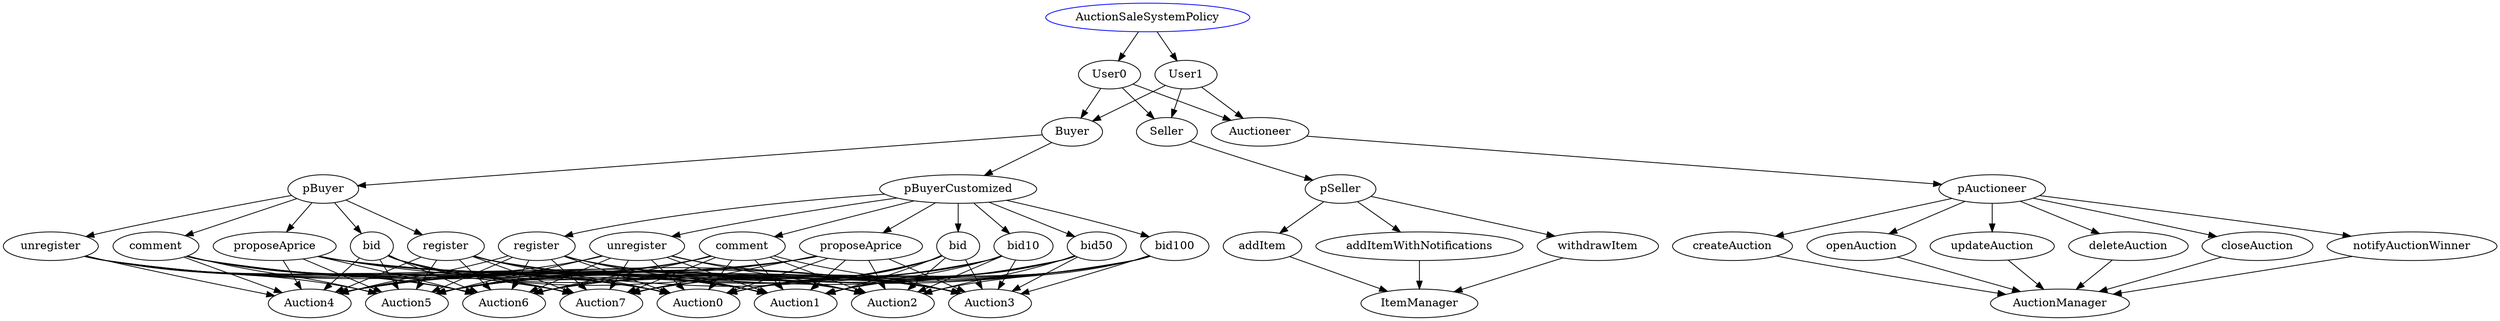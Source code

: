 digraph G { 
AuctionSaleSystemPolicy [color=blue shape=ellipse style=solid label=AuctionSaleSystemPolicy  ];
AuctionSaleSystemPolicyUser0 [color=black shape=ellipse style=solid label=User0  ];
AuctionSaleSystemPolicyUser1 [color=black shape=ellipse style=solid label=User1  ];
AuctionSaleSystemPolicyBuyer [color=black shape=ellipse style=solid label=Buyer  ];
AuctionSaleSystemPolicySeller [color=black shape=ellipse style=solid label=Seller  ];
AuctionSaleSystemPolicyAuctioneer [color=black shape=ellipse style=solid label=Auctioneer  ];
AuctionSaleSystemPolicypBuyer [color=black shape=ellipse style=solid label=pBuyer  ];
AuctionSaleSystemPolicypBuyerCustomized [color=black shape=ellipse style=solid label=pBuyerCustomized  ];
AuctionSaleSystemPolicypSeller [color=black shape=ellipse style=solid label=pSeller  ];
AuctionSaleSystemPolicypAuctioneer [color=black shape=ellipse style=solid label=pAuctioneer  ];
AuctionSaleSystemPolicyAuction0 [color=black shape=ellipse style=solid label=Auction0  ];
AuctionSaleSystemPolicyAuction1 [color=black shape=ellipse style=solid label=Auction1  ];
AuctionSaleSystemPolicyAuction2 [color=black shape=ellipse style=solid label=Auction2  ];
AuctionSaleSystemPolicyAuction3 [color=black shape=ellipse style=solid label=Auction3  ];
AuctionSaleSystemPolicyAuction4 [color=black shape=ellipse style=solid label=Auction4  ];
AuctionSaleSystemPolicyAuction5 [color=black shape=ellipse style=solid label=Auction5  ];
AuctionSaleSystemPolicyAuction6 [color=black shape=ellipse style=solid label=Auction6  ];
AuctionSaleSystemPolicyAuction7 [color=black shape=ellipse style=solid label=Auction7  ];
AuctionSaleSystemPolicyAuctionManager [color=black shape=ellipse style=solid label=AuctionManager  ];
AuctionSaleSystemPolicyItemManager [color=black shape=ellipse style=solid label=ItemManager  ];
AuctionSaleSystemPolicypBuyerbid [color=black shape=ellipse style=solid label=bid  ];
AuctionSaleSystemPolicypBuyerregister [color=black shape=ellipse style=solid label=register  ];
AuctionSaleSystemPolicypBuyerunregister [color=black shape=ellipse style=solid label=unregister  ];
AuctionSaleSystemPolicypBuyercomment [color=black shape=ellipse style=solid label=comment  ];
AuctionSaleSystemPolicypBuyerproposeAprice [color=black shape=ellipse style=solid label=proposeAprice  ];
AuctionSaleSystemPolicypBuyerCustomizedbid [color=black shape=ellipse style=solid label=bid  ];
AuctionSaleSystemPolicypBuyerCustomizedbid10 [color=black shape=ellipse style=solid label=bid10  ];
AuctionSaleSystemPolicypBuyerCustomizedbid50 [color=black shape=ellipse style=solid label=bid50  ];
AuctionSaleSystemPolicypBuyerCustomizedbid100 [color=black shape=ellipse style=solid label=bid100  ];
AuctionSaleSystemPolicypBuyerCustomizedregister [color=black shape=ellipse style=solid label=register  ];
AuctionSaleSystemPolicypBuyerCustomizedunregister [color=black shape=ellipse style=solid label=unregister  ];
AuctionSaleSystemPolicypBuyerCustomizedcomment [color=black shape=ellipse style=solid label=comment  ];
AuctionSaleSystemPolicypBuyerCustomizedproposeAprice [color=black shape=ellipse style=solid label=proposeAprice  ];
AuctionSaleSystemPolicypSelleraddItem [color=black shape=ellipse style=solid label=addItem  ];
AuctionSaleSystemPolicypSelleraddItemWithNotifications [color=black shape=ellipse style=solid label=addItemWithNotifications  ];
AuctionSaleSystemPolicypSellerwithdrawItem [color=black shape=ellipse style=solid label=withdrawItem  ];
AuctionSaleSystemPolicypAuctioneercreateAuction [color=black shape=ellipse style=solid label=createAuction  ];
AuctionSaleSystemPolicypAuctioneeropenAuction [color=black shape=ellipse style=solid label=openAuction  ];
AuctionSaleSystemPolicypAuctioneerupdateAuction [color=black shape=ellipse style=solid label=updateAuction  ];
AuctionSaleSystemPolicypAuctioneerdeleteAuction [color=black shape=ellipse style=solid label=deleteAuction  ];
AuctionSaleSystemPolicypAuctioneercloseAuction [color=black shape=ellipse style=solid label=closeAuction  ];
AuctionSaleSystemPolicypAuctioneernotifyAuctionWinner [color=black shape=ellipse style=solid label=notifyAuctionWinner  ];
AuctionSaleSystemPolicy -> AuctionSaleSystemPolicyUser0[constraint=true color=black style=solid];
AuctionSaleSystemPolicyUser0 -> AuctionSaleSystemPolicyBuyer[constraint=true color=black style=solid];
AuctionSaleSystemPolicyUser0 -> AuctionSaleSystemPolicySeller[constraint=true color=black style=solid];
AuctionSaleSystemPolicyUser0 -> AuctionSaleSystemPolicyAuctioneer[constraint=true color=black style=solid];
AuctionSaleSystemPolicy -> AuctionSaleSystemPolicyUser1[constraint=true color=black style=solid];
AuctionSaleSystemPolicyUser1 -> AuctionSaleSystemPolicyBuyer[constraint=true color=black style=solid];
AuctionSaleSystemPolicyUser1 -> AuctionSaleSystemPolicySeller[constraint=true color=black style=solid];
AuctionSaleSystemPolicyUser1 -> AuctionSaleSystemPolicyAuctioneer[constraint=true color=black style=solid];
AuctionSaleSystemPolicyBuyer -> AuctionSaleSystemPolicypBuyer[constraint=true color=black style=solid];
AuctionSaleSystemPolicyBuyer -> AuctionSaleSystemPolicypBuyerCustomized[constraint=true color=black style=solid];
AuctionSaleSystemPolicySeller -> AuctionSaleSystemPolicypSeller[constraint=true color=black style=solid];
AuctionSaleSystemPolicyAuctioneer -> AuctionSaleSystemPolicypAuctioneer[constraint=true color=black style=solid];
AuctionSaleSystemPolicypBuyer -> AuctionSaleSystemPolicypBuyerbid[constraint=true color=black style=solid];
AuctionSaleSystemPolicypBuyer -> AuctionSaleSystemPolicypBuyerregister[constraint=true color=black style=solid];
AuctionSaleSystemPolicypBuyer -> AuctionSaleSystemPolicypBuyerunregister[constraint=true color=black style=solid];
AuctionSaleSystemPolicypBuyer -> AuctionSaleSystemPolicypBuyercomment[constraint=true color=black style=solid];
AuctionSaleSystemPolicypBuyer -> AuctionSaleSystemPolicypBuyerproposeAprice[constraint=true color=black style=solid];
AuctionSaleSystemPolicypBuyerbid -> AuctionSaleSystemPolicyAuction0[constraint=true color=black style=solid];
AuctionSaleSystemPolicypBuyerbid -> AuctionSaleSystemPolicyAuction1[constraint=true color=black style=solid];
AuctionSaleSystemPolicypBuyerbid -> AuctionSaleSystemPolicyAuction2[constraint=true color=black style=solid];
AuctionSaleSystemPolicypBuyerbid -> AuctionSaleSystemPolicyAuction3[constraint=true color=black style=solid];
AuctionSaleSystemPolicypBuyerbid -> AuctionSaleSystemPolicyAuction4[constraint=true color=black style=solid];
AuctionSaleSystemPolicypBuyerbid -> AuctionSaleSystemPolicyAuction5[constraint=true color=black style=solid];
AuctionSaleSystemPolicypBuyerbid -> AuctionSaleSystemPolicyAuction6[constraint=true color=black style=solid];
AuctionSaleSystemPolicypBuyerbid -> AuctionSaleSystemPolicyAuction7[constraint=true color=black style=solid];
AuctionSaleSystemPolicypBuyerregister -> AuctionSaleSystemPolicyAuction0[constraint=true color=black style=solid];
AuctionSaleSystemPolicypBuyerregister -> AuctionSaleSystemPolicyAuction1[constraint=true color=black style=solid];
AuctionSaleSystemPolicypBuyerregister -> AuctionSaleSystemPolicyAuction2[constraint=true color=black style=solid];
AuctionSaleSystemPolicypBuyerregister -> AuctionSaleSystemPolicyAuction3[constraint=true color=black style=solid];
AuctionSaleSystemPolicypBuyerregister -> AuctionSaleSystemPolicyAuction4[constraint=true color=black style=solid];
AuctionSaleSystemPolicypBuyerregister -> AuctionSaleSystemPolicyAuction5[constraint=true color=black style=solid];
AuctionSaleSystemPolicypBuyerregister -> AuctionSaleSystemPolicyAuction6[constraint=true color=black style=solid];
AuctionSaleSystemPolicypBuyerregister -> AuctionSaleSystemPolicyAuction7[constraint=true color=black style=solid];
AuctionSaleSystemPolicypBuyerunregister -> AuctionSaleSystemPolicyAuction0[constraint=true color=black style=solid];
AuctionSaleSystemPolicypBuyerunregister -> AuctionSaleSystemPolicyAuction1[constraint=true color=black style=solid];
AuctionSaleSystemPolicypBuyerunregister -> AuctionSaleSystemPolicyAuction2[constraint=true color=black style=solid];
AuctionSaleSystemPolicypBuyerunregister -> AuctionSaleSystemPolicyAuction3[constraint=true color=black style=solid];
AuctionSaleSystemPolicypBuyerunregister -> AuctionSaleSystemPolicyAuction4[constraint=true color=black style=solid];
AuctionSaleSystemPolicypBuyerunregister -> AuctionSaleSystemPolicyAuction5[constraint=true color=black style=solid];
AuctionSaleSystemPolicypBuyerunregister -> AuctionSaleSystemPolicyAuction6[constraint=true color=black style=solid];
AuctionSaleSystemPolicypBuyerunregister -> AuctionSaleSystemPolicyAuction7[constraint=true color=black style=solid];
AuctionSaleSystemPolicypBuyercomment -> AuctionSaleSystemPolicyAuction0[constraint=true color=black style=solid];
AuctionSaleSystemPolicypBuyercomment -> AuctionSaleSystemPolicyAuction1[constraint=true color=black style=solid];
AuctionSaleSystemPolicypBuyercomment -> AuctionSaleSystemPolicyAuction2[constraint=true color=black style=solid];
AuctionSaleSystemPolicypBuyercomment -> AuctionSaleSystemPolicyAuction3[constraint=true color=black style=solid];
AuctionSaleSystemPolicypBuyercomment -> AuctionSaleSystemPolicyAuction4[constraint=true color=black style=solid];
AuctionSaleSystemPolicypBuyercomment -> AuctionSaleSystemPolicyAuction5[constraint=true color=black style=solid];
AuctionSaleSystemPolicypBuyercomment -> AuctionSaleSystemPolicyAuction6[constraint=true color=black style=solid];
AuctionSaleSystemPolicypBuyercomment -> AuctionSaleSystemPolicyAuction7[constraint=true color=black style=solid];
AuctionSaleSystemPolicypBuyerproposeAprice -> AuctionSaleSystemPolicyAuction0[constraint=true color=black style=solid];
AuctionSaleSystemPolicypBuyerproposeAprice -> AuctionSaleSystemPolicyAuction1[constraint=true color=black style=solid];
AuctionSaleSystemPolicypBuyerproposeAprice -> AuctionSaleSystemPolicyAuction2[constraint=true color=black style=solid];
AuctionSaleSystemPolicypBuyerproposeAprice -> AuctionSaleSystemPolicyAuction3[constraint=true color=black style=solid];
AuctionSaleSystemPolicypBuyerproposeAprice -> AuctionSaleSystemPolicyAuction4[constraint=true color=black style=solid];
AuctionSaleSystemPolicypBuyerproposeAprice -> AuctionSaleSystemPolicyAuction5[constraint=true color=black style=solid];
AuctionSaleSystemPolicypBuyerproposeAprice -> AuctionSaleSystemPolicyAuction6[constraint=true color=black style=solid];
AuctionSaleSystemPolicypBuyerproposeAprice -> AuctionSaleSystemPolicyAuction7[constraint=true color=black style=solid];
AuctionSaleSystemPolicypBuyerCustomized -> AuctionSaleSystemPolicypBuyerCustomizedbid[constraint=true color=black style=solid];
AuctionSaleSystemPolicypBuyerCustomized -> AuctionSaleSystemPolicypBuyerCustomizedbid10[constraint=true color=black style=solid];
AuctionSaleSystemPolicypBuyerCustomized -> AuctionSaleSystemPolicypBuyerCustomizedbid50[constraint=true color=black style=solid];
AuctionSaleSystemPolicypBuyerCustomized -> AuctionSaleSystemPolicypBuyerCustomizedbid100[constraint=true color=black style=solid];
AuctionSaleSystemPolicypBuyerCustomized -> AuctionSaleSystemPolicypBuyerCustomizedregister[constraint=true color=black style=solid];
AuctionSaleSystemPolicypBuyerCustomized -> AuctionSaleSystemPolicypBuyerCustomizedunregister[constraint=true color=black style=solid];
AuctionSaleSystemPolicypBuyerCustomized -> AuctionSaleSystemPolicypBuyerCustomizedcomment[constraint=true color=black style=solid];
AuctionSaleSystemPolicypBuyerCustomized -> AuctionSaleSystemPolicypBuyerCustomizedproposeAprice[constraint=true color=black style=solid];
AuctionSaleSystemPolicypBuyerCustomizedbid -> AuctionSaleSystemPolicyAuction0[constraint=true color=black style=solid];
AuctionSaleSystemPolicypBuyerCustomizedbid -> AuctionSaleSystemPolicyAuction1[constraint=true color=black style=solid];
AuctionSaleSystemPolicypBuyerCustomizedbid -> AuctionSaleSystemPolicyAuction2[constraint=true color=black style=solid];
AuctionSaleSystemPolicypBuyerCustomizedbid -> AuctionSaleSystemPolicyAuction3[constraint=true color=black style=solid];
AuctionSaleSystemPolicypBuyerCustomizedbid -> AuctionSaleSystemPolicyAuction4[constraint=true color=black style=solid];
AuctionSaleSystemPolicypBuyerCustomizedbid -> AuctionSaleSystemPolicyAuction5[constraint=true color=black style=solid];
AuctionSaleSystemPolicypBuyerCustomizedbid -> AuctionSaleSystemPolicyAuction6[constraint=true color=black style=solid];
AuctionSaleSystemPolicypBuyerCustomizedbid -> AuctionSaleSystemPolicyAuction7[constraint=true color=black style=solid];
AuctionSaleSystemPolicypBuyerCustomizedbid10 -> AuctionSaleSystemPolicyAuction0[constraint=true color=black style=solid];
AuctionSaleSystemPolicypBuyerCustomizedbid10 -> AuctionSaleSystemPolicyAuction1[constraint=true color=black style=solid];
AuctionSaleSystemPolicypBuyerCustomizedbid10 -> AuctionSaleSystemPolicyAuction2[constraint=true color=black style=solid];
AuctionSaleSystemPolicypBuyerCustomizedbid10 -> AuctionSaleSystemPolicyAuction3[constraint=true color=black style=solid];
AuctionSaleSystemPolicypBuyerCustomizedbid10 -> AuctionSaleSystemPolicyAuction4[constraint=true color=black style=solid];
AuctionSaleSystemPolicypBuyerCustomizedbid10 -> AuctionSaleSystemPolicyAuction5[constraint=true color=black style=solid];
AuctionSaleSystemPolicypBuyerCustomizedbid10 -> AuctionSaleSystemPolicyAuction6[constraint=true color=black style=solid];
AuctionSaleSystemPolicypBuyerCustomizedbid10 -> AuctionSaleSystemPolicyAuction7[constraint=true color=black style=solid];
AuctionSaleSystemPolicypBuyerCustomizedbid50 -> AuctionSaleSystemPolicyAuction0[constraint=true color=black style=solid];
AuctionSaleSystemPolicypBuyerCustomizedbid50 -> AuctionSaleSystemPolicyAuction1[constraint=true color=black style=solid];
AuctionSaleSystemPolicypBuyerCustomizedbid50 -> AuctionSaleSystemPolicyAuction2[constraint=true color=black style=solid];
AuctionSaleSystemPolicypBuyerCustomizedbid50 -> AuctionSaleSystemPolicyAuction3[constraint=true color=black style=solid];
AuctionSaleSystemPolicypBuyerCustomizedbid50 -> AuctionSaleSystemPolicyAuction4[constraint=true color=black style=solid];
AuctionSaleSystemPolicypBuyerCustomizedbid50 -> AuctionSaleSystemPolicyAuction5[constraint=true color=black style=solid];
AuctionSaleSystemPolicypBuyerCustomizedbid50 -> AuctionSaleSystemPolicyAuction6[constraint=true color=black style=solid];
AuctionSaleSystemPolicypBuyerCustomizedbid50 -> AuctionSaleSystemPolicyAuction7[constraint=true color=black style=solid];
AuctionSaleSystemPolicypBuyerCustomizedbid100 -> AuctionSaleSystemPolicyAuction0[constraint=true color=black style=solid];
AuctionSaleSystemPolicypBuyerCustomizedbid100 -> AuctionSaleSystemPolicyAuction1[constraint=true color=black style=solid];
AuctionSaleSystemPolicypBuyerCustomizedbid100 -> AuctionSaleSystemPolicyAuction2[constraint=true color=black style=solid];
AuctionSaleSystemPolicypBuyerCustomizedbid100 -> AuctionSaleSystemPolicyAuction3[constraint=true color=black style=solid];
AuctionSaleSystemPolicypBuyerCustomizedbid100 -> AuctionSaleSystemPolicyAuction4[constraint=true color=black style=solid];
AuctionSaleSystemPolicypBuyerCustomizedbid100 -> AuctionSaleSystemPolicyAuction5[constraint=true color=black style=solid];
AuctionSaleSystemPolicypBuyerCustomizedbid100 -> AuctionSaleSystemPolicyAuction6[constraint=true color=black style=solid];
AuctionSaleSystemPolicypBuyerCustomizedbid100 -> AuctionSaleSystemPolicyAuction7[constraint=true color=black style=solid];
AuctionSaleSystemPolicypBuyerCustomizedregister -> AuctionSaleSystemPolicyAuction0[constraint=true color=black style=solid];
AuctionSaleSystemPolicypBuyerCustomizedregister -> AuctionSaleSystemPolicyAuction1[constraint=true color=black style=solid];
AuctionSaleSystemPolicypBuyerCustomizedregister -> AuctionSaleSystemPolicyAuction2[constraint=true color=black style=solid];
AuctionSaleSystemPolicypBuyerCustomizedregister -> AuctionSaleSystemPolicyAuction3[constraint=true color=black style=solid];
AuctionSaleSystemPolicypBuyerCustomizedregister -> AuctionSaleSystemPolicyAuction4[constraint=true color=black style=solid];
AuctionSaleSystemPolicypBuyerCustomizedregister -> AuctionSaleSystemPolicyAuction5[constraint=true color=black style=solid];
AuctionSaleSystemPolicypBuyerCustomizedregister -> AuctionSaleSystemPolicyAuction6[constraint=true color=black style=solid];
AuctionSaleSystemPolicypBuyerCustomizedregister -> AuctionSaleSystemPolicyAuction7[constraint=true color=black style=solid];
AuctionSaleSystemPolicypBuyerCustomizedunregister -> AuctionSaleSystemPolicyAuction0[constraint=true color=black style=solid];
AuctionSaleSystemPolicypBuyerCustomizedunregister -> AuctionSaleSystemPolicyAuction1[constraint=true color=black style=solid];
AuctionSaleSystemPolicypBuyerCustomizedunregister -> AuctionSaleSystemPolicyAuction2[constraint=true color=black style=solid];
AuctionSaleSystemPolicypBuyerCustomizedunregister -> AuctionSaleSystemPolicyAuction3[constraint=true color=black style=solid];
AuctionSaleSystemPolicypBuyerCustomizedunregister -> AuctionSaleSystemPolicyAuction4[constraint=true color=black style=solid];
AuctionSaleSystemPolicypBuyerCustomizedunregister -> AuctionSaleSystemPolicyAuction5[constraint=true color=black style=solid];
AuctionSaleSystemPolicypBuyerCustomizedunregister -> AuctionSaleSystemPolicyAuction6[constraint=true color=black style=solid];
AuctionSaleSystemPolicypBuyerCustomizedunregister -> AuctionSaleSystemPolicyAuction7[constraint=true color=black style=solid];
AuctionSaleSystemPolicypBuyerCustomizedcomment -> AuctionSaleSystemPolicyAuction0[constraint=true color=black style=solid];
AuctionSaleSystemPolicypBuyerCustomizedcomment -> AuctionSaleSystemPolicyAuction1[constraint=true color=black style=solid];
AuctionSaleSystemPolicypBuyerCustomizedcomment -> AuctionSaleSystemPolicyAuction2[constraint=true color=black style=solid];
AuctionSaleSystemPolicypBuyerCustomizedcomment -> AuctionSaleSystemPolicyAuction3[constraint=true color=black style=solid];
AuctionSaleSystemPolicypBuyerCustomizedcomment -> AuctionSaleSystemPolicyAuction4[constraint=true color=black style=solid];
AuctionSaleSystemPolicypBuyerCustomizedcomment -> AuctionSaleSystemPolicyAuction5[constraint=true color=black style=solid];
AuctionSaleSystemPolicypBuyerCustomizedcomment -> AuctionSaleSystemPolicyAuction6[constraint=true color=black style=solid];
AuctionSaleSystemPolicypBuyerCustomizedcomment -> AuctionSaleSystemPolicyAuction7[constraint=true color=black style=solid];
AuctionSaleSystemPolicypBuyerCustomizedproposeAprice -> AuctionSaleSystemPolicyAuction0[constraint=true color=black style=solid];
AuctionSaleSystemPolicypBuyerCustomizedproposeAprice -> AuctionSaleSystemPolicyAuction1[constraint=true color=black style=solid];
AuctionSaleSystemPolicypBuyerCustomizedproposeAprice -> AuctionSaleSystemPolicyAuction2[constraint=true color=black style=solid];
AuctionSaleSystemPolicypBuyerCustomizedproposeAprice -> AuctionSaleSystemPolicyAuction3[constraint=true color=black style=solid];
AuctionSaleSystemPolicypBuyerCustomizedproposeAprice -> AuctionSaleSystemPolicyAuction4[constraint=true color=black style=solid];
AuctionSaleSystemPolicypBuyerCustomizedproposeAprice -> AuctionSaleSystemPolicyAuction5[constraint=true color=black style=solid];
AuctionSaleSystemPolicypBuyerCustomizedproposeAprice -> AuctionSaleSystemPolicyAuction6[constraint=true color=black style=solid];
AuctionSaleSystemPolicypBuyerCustomizedproposeAprice -> AuctionSaleSystemPolicyAuction7[constraint=true color=black style=solid];
AuctionSaleSystemPolicypSeller -> AuctionSaleSystemPolicypSelleraddItem[constraint=true color=black style=solid];
AuctionSaleSystemPolicypSeller -> AuctionSaleSystemPolicypSelleraddItemWithNotifications[constraint=true color=black style=solid];
AuctionSaleSystemPolicypSeller -> AuctionSaleSystemPolicypSellerwithdrawItem[constraint=true color=black style=solid];
AuctionSaleSystemPolicypSelleraddItem -> AuctionSaleSystemPolicyItemManager[constraint=true color=black style=solid];
AuctionSaleSystemPolicypSelleraddItemWithNotifications -> AuctionSaleSystemPolicyItemManager[constraint=true color=black style=solid];
AuctionSaleSystemPolicypSellerwithdrawItem -> AuctionSaleSystemPolicyItemManager[constraint=true color=black style=solid];
AuctionSaleSystemPolicypAuctioneer -> AuctionSaleSystemPolicypAuctioneercreateAuction[constraint=true color=black style=solid];
AuctionSaleSystemPolicypAuctioneer -> AuctionSaleSystemPolicypAuctioneeropenAuction[constraint=true color=black style=solid];
AuctionSaleSystemPolicypAuctioneer -> AuctionSaleSystemPolicypAuctioneerupdateAuction[constraint=true color=black style=solid];
AuctionSaleSystemPolicypAuctioneer -> AuctionSaleSystemPolicypAuctioneerdeleteAuction[constraint=true color=black style=solid];
AuctionSaleSystemPolicypAuctioneer -> AuctionSaleSystemPolicypAuctioneercloseAuction[constraint=true color=black style=solid];
AuctionSaleSystemPolicypAuctioneer -> AuctionSaleSystemPolicypAuctioneernotifyAuctionWinner[constraint=true color=black style=solid];
AuctionSaleSystemPolicypAuctioneercreateAuction -> AuctionSaleSystemPolicyAuctionManager[constraint=true color=black style=solid];
AuctionSaleSystemPolicypAuctioneeropenAuction -> AuctionSaleSystemPolicyAuctionManager[constraint=true color=black style=solid];
AuctionSaleSystemPolicypAuctioneerupdateAuction -> AuctionSaleSystemPolicyAuctionManager[constraint=true color=black style=solid];
AuctionSaleSystemPolicypAuctioneerdeleteAuction -> AuctionSaleSystemPolicyAuctionManager[constraint=true color=black style=solid];
AuctionSaleSystemPolicypAuctioneercloseAuction -> AuctionSaleSystemPolicyAuctionManager[constraint=true color=black style=solid];
AuctionSaleSystemPolicypAuctioneernotifyAuctionWinner -> AuctionSaleSystemPolicyAuctionManager[constraint=true color=black style=solid];
}